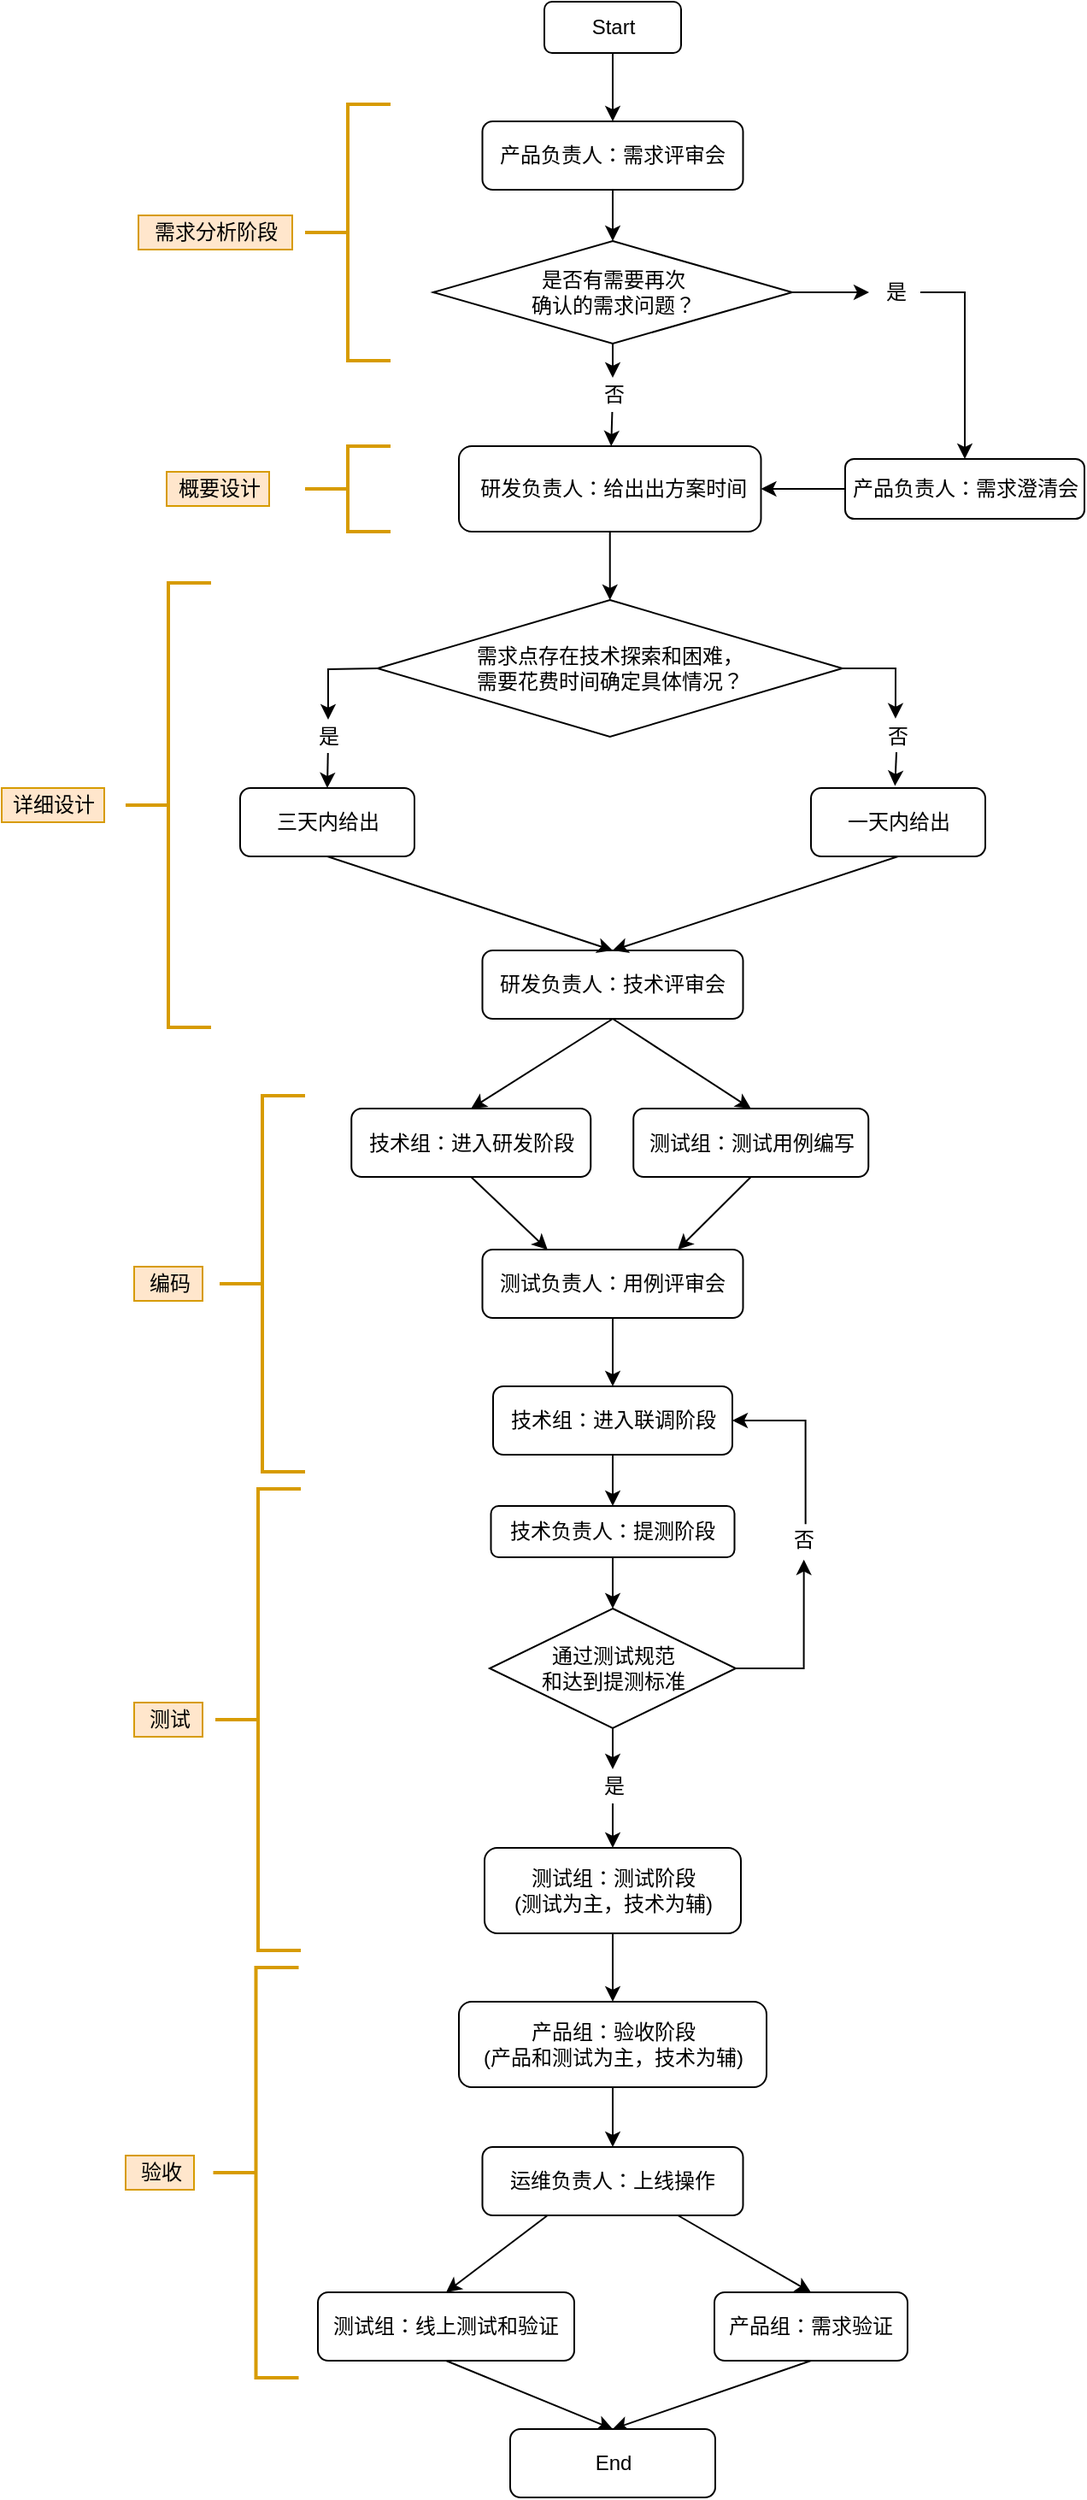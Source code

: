 <mxfile version="13.11.0" type="github">
  <diagram id="TA-FUFab7nw_JOYcnHtT" name="第 1 页">
    <mxGraphModel dx="981" dy="526" grid="1" gridSize="10" guides="1" tooltips="1" connect="1" arrows="1" fold="1" page="1" pageScale="1" pageWidth="827" pageHeight="1169" math="0" shadow="0">
      <root>
        <mxCell id="0" />
        <mxCell id="1" parent="0" />
        <mxCell id="2TGBst09kyb7uebUgkE0-3" style="edgeStyle=orthogonalEdgeStyle;rounded=0;orthogonalLoop=1;jettySize=auto;html=1;exitX=0.5;exitY=1;exitDx=0;exitDy=0;entryX=0.5;entryY=0;entryDx=0;entryDy=0;" parent="1" source="2TGBst09kyb7uebUgkE0-1" target="2TGBst09kyb7uebUgkE0-2" edge="1">
          <mxGeometry relative="1" as="geometry" />
        </mxCell>
        <mxCell id="2TGBst09kyb7uebUgkE0-1" value="Start" style="rounded=1;whiteSpace=wrap;html=1;" parent="1" vertex="1">
          <mxGeometry x="407.5" y="10" width="80" height="30" as="geometry" />
        </mxCell>
        <mxCell id="hAHhUFIz-8pFZhc0w7Rz-2" style="rounded=0;orthogonalLoop=1;jettySize=auto;html=1;exitX=0.5;exitY=1;exitDx=0;exitDy=0;entryX=0.5;entryY=0;entryDx=0;entryDy=0;" edge="1" parent="1" source="2TGBst09kyb7uebUgkE0-2" target="hAHhUFIz-8pFZhc0w7Rz-1">
          <mxGeometry relative="1" as="geometry" />
        </mxCell>
        <mxCell id="2TGBst09kyb7uebUgkE0-2" value="产品负责人：需求评审会" style="rounded=1;whiteSpace=wrap;html=1;" parent="1" vertex="1">
          <mxGeometry x="371.25" y="80" width="152.5" height="40" as="geometry" />
        </mxCell>
        <mxCell id="hAHhUFIz-8pFZhc0w7Rz-32" style="edgeStyle=none;rounded=0;orthogonalLoop=1;jettySize=auto;html=1;exitX=0;exitY=0.5;exitDx=0;exitDy=0;entryX=1;entryY=0.5;entryDx=0;entryDy=0;" edge="1" parent="1" source="2TGBst09kyb7uebUgkE0-5" target="hAHhUFIz-8pFZhc0w7Rz-7">
          <mxGeometry relative="1" as="geometry" />
        </mxCell>
        <mxCell id="2TGBst09kyb7uebUgkE0-5" value="产品负责人：需求澄清会" style="rounded=1;whiteSpace=wrap;html=1;" parent="1" vertex="1">
          <mxGeometry x="583.5" y="277.5" width="140" height="35" as="geometry" />
        </mxCell>
        <mxCell id="2TGBst09kyb7uebUgkE0-7" value="研发负责人：技术评审会" style="rounded=1;whiteSpace=wrap;html=1;" parent="1" vertex="1">
          <mxGeometry x="371.25" y="565" width="152.5" height="40" as="geometry" />
        </mxCell>
        <mxCell id="2TGBst09kyb7uebUgkE0-15" style="rounded=0;orthogonalLoop=1;jettySize=auto;html=1;exitX=0.5;exitY=1;exitDx=0;exitDy=0;entryX=0.5;entryY=0;entryDx=0;entryDy=0;" parent="1" source="2TGBst09kyb7uebUgkE0-7" target="2TGBst09kyb7uebUgkE0-12" edge="1">
          <mxGeometry relative="1" as="geometry">
            <mxPoint x="446.25" y="715" as="sourcePoint" />
          </mxGeometry>
        </mxCell>
        <mxCell id="2TGBst09kyb7uebUgkE0-16" style="edgeStyle=none;rounded=0;orthogonalLoop=1;jettySize=auto;html=1;exitX=0.5;exitY=1;exitDx=0;exitDy=0;entryX=0.5;entryY=0;entryDx=0;entryDy=0;" parent="1" source="2TGBst09kyb7uebUgkE0-7" target="2TGBst09kyb7uebUgkE0-13" edge="1">
          <mxGeometry relative="1" as="geometry">
            <mxPoint x="446.25" y="715" as="sourcePoint" />
          </mxGeometry>
        </mxCell>
        <mxCell id="2TGBst09kyb7uebUgkE0-18" style="edgeStyle=none;rounded=0;orthogonalLoop=1;jettySize=auto;html=1;exitX=0.5;exitY=1;exitDx=0;exitDy=0;entryX=0.25;entryY=0;entryDx=0;entryDy=0;" parent="1" source="2TGBst09kyb7uebUgkE0-12" target="2TGBst09kyb7uebUgkE0-17" edge="1">
          <mxGeometry relative="1" as="geometry" />
        </mxCell>
        <mxCell id="2TGBst09kyb7uebUgkE0-12" value="技术组：进入研发阶段" style="rounded=1;whiteSpace=wrap;html=1;" parent="1" vertex="1">
          <mxGeometry x="294.62" y="657.5" width="140" height="40" as="geometry" />
        </mxCell>
        <mxCell id="2TGBst09kyb7uebUgkE0-19" style="edgeStyle=none;rounded=0;orthogonalLoop=1;jettySize=auto;html=1;exitX=0.5;exitY=1;exitDx=0;exitDy=0;entryX=0.75;entryY=0;entryDx=0;entryDy=0;" parent="1" source="2TGBst09kyb7uebUgkE0-13" target="2TGBst09kyb7uebUgkE0-17" edge="1">
          <mxGeometry relative="1" as="geometry" />
        </mxCell>
        <mxCell id="2TGBst09kyb7uebUgkE0-13" value="测试组：测试用例编写" style="rounded=1;whiteSpace=wrap;html=1;" parent="1" vertex="1">
          <mxGeometry x="459.62" y="657.5" width="137.5" height="40" as="geometry" />
        </mxCell>
        <mxCell id="2TGBst09kyb7uebUgkE0-21" style="edgeStyle=none;rounded=0;orthogonalLoop=1;jettySize=auto;html=1;exitX=0.5;exitY=1;exitDx=0;exitDy=0;entryX=0.5;entryY=0;entryDx=0;entryDy=0;" parent="1" source="2TGBst09kyb7uebUgkE0-17" target="2TGBst09kyb7uebUgkE0-20" edge="1">
          <mxGeometry relative="1" as="geometry" />
        </mxCell>
        <mxCell id="2TGBst09kyb7uebUgkE0-17" value="测试负责人：用例评审会" style="rounded=1;whiteSpace=wrap;html=1;" parent="1" vertex="1">
          <mxGeometry x="371.25" y="740" width="152.5" height="40" as="geometry" />
        </mxCell>
        <mxCell id="2TGBst09kyb7uebUgkE0-23" style="edgeStyle=none;rounded=0;orthogonalLoop=1;jettySize=auto;html=1;exitX=0.5;exitY=1;exitDx=0;exitDy=0;entryX=0.5;entryY=0;entryDx=0;entryDy=0;" parent="1" source="2TGBst09kyb7uebUgkE0-20" target="2TGBst09kyb7uebUgkE0-22" edge="1">
          <mxGeometry relative="1" as="geometry" />
        </mxCell>
        <mxCell id="2TGBst09kyb7uebUgkE0-20" value="技术组：进入联调阶段" style="rounded=1;whiteSpace=wrap;html=1;" parent="1" vertex="1">
          <mxGeometry x="377.5" y="820" width="140" height="40" as="geometry" />
        </mxCell>
        <mxCell id="2TGBst09kyb7uebUgkE0-25" style="edgeStyle=none;rounded=0;orthogonalLoop=1;jettySize=auto;html=1;exitX=0.5;exitY=1;exitDx=0;exitDy=0;entryX=0.5;entryY=0;entryDx=0;entryDy=0;" parent="1" source="hAHhUFIz-8pFZhc0w7Rz-44" target="2TGBst09kyb7uebUgkE0-24" edge="1">
          <mxGeometry relative="1" as="geometry" />
        </mxCell>
        <mxCell id="2TGBst09kyb7uebUgkE0-22" value="技术负责人：提测阶段" style="rounded=1;whiteSpace=wrap;html=1;" parent="1" vertex="1">
          <mxGeometry x="376.25" y="890" width="142.5" height="30" as="geometry" />
        </mxCell>
        <mxCell id="2TGBst09kyb7uebUgkE0-27" style="edgeStyle=none;rounded=0;orthogonalLoop=1;jettySize=auto;html=1;exitX=0.5;exitY=1;exitDx=0;exitDy=0;entryX=0.5;entryY=0;entryDx=0;entryDy=0;" parent="1" source="2TGBst09kyb7uebUgkE0-24" target="2TGBst09kyb7uebUgkE0-26" edge="1">
          <mxGeometry relative="1" as="geometry" />
        </mxCell>
        <mxCell id="2TGBst09kyb7uebUgkE0-24" value="测试组：测试阶段&lt;br&gt;(测试为主，技术为辅)" style="rounded=1;whiteSpace=wrap;html=1;" parent="1" vertex="1">
          <mxGeometry x="372.5" y="1090" width="150" height="50" as="geometry" />
        </mxCell>
        <mxCell id="2TGBst09kyb7uebUgkE0-30" style="edgeStyle=none;rounded=0;orthogonalLoop=1;jettySize=auto;html=1;exitX=0.5;exitY=1;exitDx=0;exitDy=0;entryX=0.5;entryY=0;entryDx=0;entryDy=0;" parent="1" source="2TGBst09kyb7uebUgkE0-26" target="2TGBst09kyb7uebUgkE0-29" edge="1">
          <mxGeometry relative="1" as="geometry" />
        </mxCell>
        <mxCell id="2TGBst09kyb7uebUgkE0-26" value="产品组：验收阶段&lt;br&gt;(产品和测试为主，技术为辅)" style="rounded=1;whiteSpace=wrap;html=1;" parent="1" vertex="1">
          <mxGeometry x="357.5" y="1180" width="180" height="50" as="geometry" />
        </mxCell>
        <mxCell id="2TGBst09kyb7uebUgkE0-33" style="edgeStyle=none;rounded=0;orthogonalLoop=1;jettySize=auto;html=1;exitX=0.25;exitY=1;exitDx=0;exitDy=0;entryX=0.5;entryY=0;entryDx=0;entryDy=0;" parent="1" source="2TGBst09kyb7uebUgkE0-29" target="2TGBst09kyb7uebUgkE0-31" edge="1">
          <mxGeometry relative="1" as="geometry" />
        </mxCell>
        <mxCell id="2TGBst09kyb7uebUgkE0-34" style="edgeStyle=none;rounded=0;orthogonalLoop=1;jettySize=auto;html=1;exitX=0.75;exitY=1;exitDx=0;exitDy=0;entryX=0.5;entryY=0;entryDx=0;entryDy=0;" parent="1" source="2TGBst09kyb7uebUgkE0-29" target="2TGBst09kyb7uebUgkE0-32" edge="1">
          <mxGeometry relative="1" as="geometry" />
        </mxCell>
        <mxCell id="2TGBst09kyb7uebUgkE0-29" value="运维负责人：上线操作" style="rounded=1;whiteSpace=wrap;html=1;" parent="1" vertex="1">
          <mxGeometry x="371.25" y="1265" width="152.5" height="40" as="geometry" />
        </mxCell>
        <mxCell id="2TGBst09kyb7uebUgkE0-36" style="edgeStyle=none;rounded=0;orthogonalLoop=1;jettySize=auto;html=1;exitX=0.5;exitY=1;exitDx=0;exitDy=0;entryX=0.5;entryY=0;entryDx=0;entryDy=0;" parent="1" source="2TGBst09kyb7uebUgkE0-31" target="2TGBst09kyb7uebUgkE0-35" edge="1">
          <mxGeometry relative="1" as="geometry" />
        </mxCell>
        <mxCell id="2TGBst09kyb7uebUgkE0-31" value="测试组：线上测试和验证" style="rounded=1;whiteSpace=wrap;html=1;" parent="1" vertex="1">
          <mxGeometry x="275" y="1350" width="150" height="40" as="geometry" />
        </mxCell>
        <mxCell id="2TGBst09kyb7uebUgkE0-37" style="edgeStyle=none;rounded=0;orthogonalLoop=1;jettySize=auto;html=1;exitX=0.5;exitY=1;exitDx=0;exitDy=0;" parent="1" source="2TGBst09kyb7uebUgkE0-32" edge="1">
          <mxGeometry relative="1" as="geometry">
            <mxPoint x="447.5" y="1430" as="targetPoint" />
          </mxGeometry>
        </mxCell>
        <mxCell id="2TGBst09kyb7uebUgkE0-32" value="产品组：需求验证" style="rounded=1;whiteSpace=wrap;html=1;" parent="1" vertex="1">
          <mxGeometry x="507" y="1350" width="113" height="40" as="geometry" />
        </mxCell>
        <mxCell id="2TGBst09kyb7uebUgkE0-35" value="End" style="rounded=1;whiteSpace=wrap;html=1;" parent="1" vertex="1">
          <mxGeometry x="387.5" y="1430" width="120" height="40" as="geometry" />
        </mxCell>
        <mxCell id="7xkqyvosI3lrS_u9Jpyt-2" value="" style="strokeWidth=2;html=1;shape=mxgraph.flowchart.annotation_2;align=left;labelPosition=right;pointerEvents=1;fillColor=#ffe6cc;strokeColor=#d79b00;" parent="1" vertex="1">
          <mxGeometry x="267.5" y="70" width="50" height="150" as="geometry" />
        </mxCell>
        <mxCell id="7xkqyvosI3lrS_u9Jpyt-3" value="需求分析阶段" style="text;html=1;align=center;verticalAlign=middle;resizable=0;points=[];autosize=1;fillColor=#ffe6cc;strokeColor=#d79b00;" parent="1" vertex="1">
          <mxGeometry x="170" y="135" width="90" height="20" as="geometry" />
        </mxCell>
        <mxCell id="7xkqyvosI3lrS_u9Jpyt-5" value="" style="strokeWidth=2;html=1;shape=mxgraph.flowchart.annotation_2;align=left;labelPosition=right;pointerEvents=1;fillColor=#ffe6cc;strokeColor=#d79b00;" parent="1" vertex="1">
          <mxGeometry x="267.5" y="270" width="50" height="50" as="geometry" />
        </mxCell>
        <mxCell id="7xkqyvosI3lrS_u9Jpyt-6" value="概要设计" style="text;html=1;align=center;verticalAlign=middle;resizable=0;points=[];autosize=1;fillColor=#ffe6cc;strokeColor=#d79b00;" parent="1" vertex="1">
          <mxGeometry x="186.5" y="285" width="60" height="20" as="geometry" />
        </mxCell>
        <mxCell id="7xkqyvosI3lrS_u9Jpyt-8" value="" style="strokeWidth=2;html=1;shape=mxgraph.flowchart.annotation_2;align=left;labelPosition=right;pointerEvents=1;fillColor=#ffe6cc;strokeColor=#d79b00;" parent="1" vertex="1">
          <mxGeometry x="162.5" y="350" width="50" height="260" as="geometry" />
        </mxCell>
        <mxCell id="7xkqyvosI3lrS_u9Jpyt-9" value="详细设计" style="text;html=1;align=center;verticalAlign=middle;resizable=0;points=[];autosize=1;fillColor=#ffe6cc;strokeColor=#d79b00;" parent="1" vertex="1">
          <mxGeometry x="90" y="470" width="60" height="20" as="geometry" />
        </mxCell>
        <mxCell id="hAHhUFIz-8pFZhc0w7Rz-26" style="edgeStyle=none;rounded=0;orthogonalLoop=1;jettySize=auto;html=1;" edge="1" parent="1" source="hAHhUFIz-8pFZhc0w7Rz-27" target="hAHhUFIz-8pFZhc0w7Rz-7">
          <mxGeometry relative="1" as="geometry">
            <mxPoint x="447.5" y="260" as="sourcePoint" />
          </mxGeometry>
        </mxCell>
        <mxCell id="hAHhUFIz-8pFZhc0w7Rz-29" style="edgeStyle=orthogonalEdgeStyle;rounded=0;orthogonalLoop=1;jettySize=auto;html=1;exitX=1;exitY=0.5;exitDx=0;exitDy=0;entryX=0.5;entryY=0;entryDx=0;entryDy=0;" edge="1" parent="1" source="hAHhUFIz-8pFZhc0w7Rz-30" target="2TGBst09kyb7uebUgkE0-5">
          <mxGeometry relative="1" as="geometry" />
        </mxCell>
        <mxCell id="hAHhUFIz-8pFZhc0w7Rz-1" value="是否有需要再次&lt;br&gt;确认的需求问题？" style="rhombus;whiteSpace=wrap;html=1;" vertex="1" parent="1">
          <mxGeometry x="342.5" y="150" width="210" height="60" as="geometry" />
        </mxCell>
        <mxCell id="hAHhUFIz-8pFZhc0w7Rz-10" style="edgeStyle=none;rounded=0;orthogonalLoop=1;jettySize=auto;html=1;exitX=0.5;exitY=1;exitDx=0;exitDy=0;entryX=0.5;entryY=0;entryDx=0;entryDy=0;" edge="1" parent="1" source="hAHhUFIz-8pFZhc0w7Rz-7" target="hAHhUFIz-8pFZhc0w7Rz-9">
          <mxGeometry relative="1" as="geometry" />
        </mxCell>
        <mxCell id="hAHhUFIz-8pFZhc0w7Rz-7" value="&amp;nbsp;研发负责人：给出出方案时间" style="rounded=1;whiteSpace=wrap;html=1;" vertex="1" parent="1">
          <mxGeometry x="357.5" y="270" width="176.75" height="50" as="geometry" />
        </mxCell>
        <mxCell id="hAHhUFIz-8pFZhc0w7Rz-33" style="edgeStyle=none;rounded=0;orthogonalLoop=1;jettySize=auto;html=1;exitX=0.496;exitY=0.976;exitDx=0;exitDy=0;entryX=0.5;entryY=0;entryDx=0;entryDy=0;exitPerimeter=0;" edge="1" parent="1" source="hAHhUFIz-8pFZhc0w7Rz-34" target="hAHhUFIz-8pFZhc0w7Rz-18">
          <mxGeometry relative="1" as="geometry">
            <mxPoint x="437" y="470.0" as="sourcePoint" />
          </mxGeometry>
        </mxCell>
        <mxCell id="hAHhUFIz-8pFZhc0w7Rz-37" style="rounded=0;orthogonalLoop=1;jettySize=auto;html=1;exitX=0.5;exitY=0.952;exitDx=0;exitDy=0;entryX=0.482;entryY=-0.03;entryDx=0;entryDy=0;entryPerimeter=0;exitPerimeter=0;" edge="1" parent="1" source="hAHhUFIz-8pFZhc0w7Rz-38" target="hAHhUFIz-8pFZhc0w7Rz-19">
          <mxGeometry relative="1" as="geometry">
            <mxPoint x="624.12" y="430.9" as="targetPoint" />
          </mxGeometry>
        </mxCell>
        <mxCell id="hAHhUFIz-8pFZhc0w7Rz-9" value="需求点存在技术探索和困难，&lt;br&gt;需要花费时间确定具体情况？" style="rhombus;whiteSpace=wrap;html=1;" vertex="1" parent="1">
          <mxGeometry x="309.87" y="360" width="272" height="80" as="geometry" />
        </mxCell>
        <mxCell id="hAHhUFIz-8pFZhc0w7Rz-40" style="edgeStyle=none;rounded=0;orthogonalLoop=1;jettySize=auto;html=1;exitX=0.5;exitY=1;exitDx=0;exitDy=0;entryX=0.5;entryY=0;entryDx=0;entryDy=0;" edge="1" parent="1" source="hAHhUFIz-8pFZhc0w7Rz-18" target="2TGBst09kyb7uebUgkE0-7">
          <mxGeometry relative="1" as="geometry">
            <mxPoint x="396.115" y="555" as="targetPoint" />
          </mxGeometry>
        </mxCell>
        <mxCell id="hAHhUFIz-8pFZhc0w7Rz-18" value="三天内给出" style="rounded=1;whiteSpace=wrap;html=1;" vertex="1" parent="1">
          <mxGeometry x="229.5" y="470" width="102" height="40" as="geometry" />
        </mxCell>
        <mxCell id="hAHhUFIz-8pFZhc0w7Rz-41" style="edgeStyle=none;rounded=0;orthogonalLoop=1;jettySize=auto;html=1;exitX=0.5;exitY=1;exitDx=0;exitDy=0;entryX=0.5;entryY=0;entryDx=0;entryDy=0;" edge="1" parent="1" source="hAHhUFIz-8pFZhc0w7Rz-19" target="2TGBst09kyb7uebUgkE0-7">
          <mxGeometry relative="1" as="geometry">
            <mxPoint x="447.5" y="555" as="targetPoint" />
          </mxGeometry>
        </mxCell>
        <mxCell id="hAHhUFIz-8pFZhc0w7Rz-19" value="一天内给出" style="rounded=1;whiteSpace=wrap;html=1;" vertex="1" parent="1">
          <mxGeometry x="563.5" y="470" width="102" height="40" as="geometry" />
        </mxCell>
        <mxCell id="hAHhUFIz-8pFZhc0w7Rz-27" value="否" style="text;html=1;align=center;verticalAlign=middle;resizable=0;points=[];autosize=1;" vertex="1" parent="1">
          <mxGeometry x="432.5" y="230" width="30" height="20" as="geometry" />
        </mxCell>
        <mxCell id="hAHhUFIz-8pFZhc0w7Rz-28" style="edgeStyle=none;rounded=0;orthogonalLoop=1;jettySize=auto;html=1;exitX=0.5;exitY=1;exitDx=0;exitDy=0;" edge="1" parent="1" source="hAHhUFIz-8pFZhc0w7Rz-1" target="hAHhUFIz-8pFZhc0w7Rz-27">
          <mxGeometry relative="1" as="geometry">
            <mxPoint x="447.5" y="210" as="sourcePoint" />
            <mxPoint x="447.5" y="260" as="targetPoint" />
          </mxGeometry>
        </mxCell>
        <mxCell id="hAHhUFIz-8pFZhc0w7Rz-30" value="是" style="text;html=1;align=center;verticalAlign=middle;resizable=0;points=[];autosize=1;" vertex="1" parent="1">
          <mxGeometry x="597.5" y="170" width="30" height="20" as="geometry" />
        </mxCell>
        <mxCell id="hAHhUFIz-8pFZhc0w7Rz-31" style="rounded=0;orthogonalLoop=1;jettySize=auto;html=1;exitX=1;exitY=0.5;exitDx=0;exitDy=0;" edge="1" parent="1" source="hAHhUFIz-8pFZhc0w7Rz-1" target="hAHhUFIz-8pFZhc0w7Rz-30">
          <mxGeometry relative="1" as="geometry">
            <mxPoint x="552.5" y="180" as="sourcePoint" />
            <mxPoint x="660" y="275" as="targetPoint" />
          </mxGeometry>
        </mxCell>
        <mxCell id="hAHhUFIz-8pFZhc0w7Rz-34" value="是" style="text;html=1;align=center;verticalAlign=middle;resizable=0;points=[];autosize=1;" vertex="1" parent="1">
          <mxGeometry x="266" y="430" width="30" height="20" as="geometry" />
        </mxCell>
        <mxCell id="hAHhUFIz-8pFZhc0w7Rz-35" style="edgeStyle=orthogonalEdgeStyle;rounded=0;orthogonalLoop=1;jettySize=auto;html=1;entryX=0.5;entryY=0;entryDx=0;entryDy=0;" edge="1" parent="1" target="hAHhUFIz-8pFZhc0w7Rz-34">
          <mxGeometry relative="1" as="geometry">
            <mxPoint x="310" y="400" as="sourcePoint" />
            <mxPoint x="447.5" y="485" as="targetPoint" />
          </mxGeometry>
        </mxCell>
        <mxCell id="hAHhUFIz-8pFZhc0w7Rz-38" value="否" style="text;html=1;align=center;verticalAlign=middle;resizable=0;points=[];autosize=1;" vertex="1" parent="1">
          <mxGeometry x="598.5" y="430" width="30" height="20" as="geometry" />
        </mxCell>
        <mxCell id="hAHhUFIz-8pFZhc0w7Rz-39" style="edgeStyle=orthogonalEdgeStyle;rounded=0;orthogonalLoop=1;jettySize=auto;html=1;exitX=1;exitY=0.5;exitDx=0;exitDy=0;entryX=0.482;entryY=-0.03;entryDx=0;entryDy=0;entryPerimeter=0;" edge="1" parent="1" source="hAHhUFIz-8pFZhc0w7Rz-9" target="hAHhUFIz-8pFZhc0w7Rz-38">
          <mxGeometry relative="1" as="geometry">
            <mxPoint x="583.5" y="400" as="sourcePoint" />
            <mxPoint x="623.164" y="498.8" as="targetPoint" />
            <Array as="points" />
          </mxGeometry>
        </mxCell>
        <mxCell id="hAHhUFIz-8pFZhc0w7Rz-46" style="edgeStyle=orthogonalEdgeStyle;rounded=0;orthogonalLoop=1;jettySize=auto;html=1;exitX=0.561;exitY=0.033;exitDx=0;exitDy=0;entryX=1;entryY=0.5;entryDx=0;entryDy=0;exitPerimeter=0;" edge="1" parent="1" source="hAHhUFIz-8pFZhc0w7Rz-47" target="2TGBst09kyb7uebUgkE0-20">
          <mxGeometry relative="1" as="geometry">
            <Array as="points" />
          </mxGeometry>
        </mxCell>
        <mxCell id="hAHhUFIz-8pFZhc0w7Rz-51" style="edgeStyle=orthogonalEdgeStyle;rounded=0;orthogonalLoop=1;jettySize=auto;html=1;exitX=1;exitY=0.5;exitDx=0;exitDy=0;entryX=0.528;entryY=1.067;entryDx=0;entryDy=0;entryPerimeter=0;" edge="1" parent="1" source="hAHhUFIz-8pFZhc0w7Rz-42" target="hAHhUFIz-8pFZhc0w7Rz-47">
          <mxGeometry relative="1" as="geometry" />
        </mxCell>
        <mxCell id="hAHhUFIz-8pFZhc0w7Rz-42" value="通过测试规范&lt;br&gt;和达到提测标准" style="rhombus;whiteSpace=wrap;html=1;rounded=0;" vertex="1" parent="1">
          <mxGeometry x="375.5" y="950" width="144" height="70" as="geometry" />
        </mxCell>
        <mxCell id="hAHhUFIz-8pFZhc0w7Rz-43" style="edgeStyle=none;rounded=0;orthogonalLoop=1;jettySize=auto;html=1;exitX=0.5;exitY=1;exitDx=0;exitDy=0;entryX=0.5;entryY=0;entryDx=0;entryDy=0;" edge="1" parent="1" source="2TGBst09kyb7uebUgkE0-22" target="hAHhUFIz-8pFZhc0w7Rz-42">
          <mxGeometry relative="1" as="geometry">
            <mxPoint x="447.5" y="920" as="sourcePoint" />
            <mxPoint x="447.5" y="1070" as="targetPoint" />
          </mxGeometry>
        </mxCell>
        <mxCell id="hAHhUFIz-8pFZhc0w7Rz-44" value="是" style="text;html=1;align=center;verticalAlign=middle;resizable=0;points=[];autosize=1;" vertex="1" parent="1">
          <mxGeometry x="432.5" y="1044" width="30" height="20" as="geometry" />
        </mxCell>
        <mxCell id="hAHhUFIz-8pFZhc0w7Rz-45" style="edgeStyle=none;rounded=0;orthogonalLoop=1;jettySize=auto;html=1;exitX=0.5;exitY=1;exitDx=0;exitDy=0;entryX=0.5;entryY=0;entryDx=0;entryDy=0;" edge="1" parent="1" source="hAHhUFIz-8pFZhc0w7Rz-42" target="hAHhUFIz-8pFZhc0w7Rz-44">
          <mxGeometry relative="1" as="geometry">
            <mxPoint x="447.5" y="1020" as="sourcePoint" />
            <mxPoint x="447.5" y="1090" as="targetPoint" />
          </mxGeometry>
        </mxCell>
        <mxCell id="hAHhUFIz-8pFZhc0w7Rz-47" value="否" style="text;html=1;align=center;verticalAlign=middle;resizable=0;points=[];autosize=1;" vertex="1" parent="1">
          <mxGeometry x="543.5" y="900" width="30" height="20" as="geometry" />
        </mxCell>
        <mxCell id="hAHhUFIz-8pFZhc0w7Rz-52" value="" style="strokeWidth=2;html=1;shape=mxgraph.flowchart.annotation_2;align=left;labelPosition=right;pointerEvents=1;fillColor=#ffe6cc;strokeColor=#d79b00;" vertex="1" parent="1">
          <mxGeometry x="217.5" y="650" width="50" height="220" as="geometry" />
        </mxCell>
        <mxCell id="hAHhUFIz-8pFZhc0w7Rz-53" value="编码" style="text;html=1;align=center;verticalAlign=middle;resizable=0;points=[];autosize=1;fillColor=#ffe6cc;strokeColor=#d79b00;" vertex="1" parent="1">
          <mxGeometry x="167.5" y="750" width="40" height="20" as="geometry" />
        </mxCell>
        <mxCell id="hAHhUFIz-8pFZhc0w7Rz-54" value="" style="strokeWidth=2;html=1;shape=mxgraph.flowchart.annotation_2;align=left;labelPosition=right;pointerEvents=1;fillColor=#ffe6cc;strokeColor=#d79b00;" vertex="1" parent="1">
          <mxGeometry x="215" y="880" width="50" height="270" as="geometry" />
        </mxCell>
        <mxCell id="hAHhUFIz-8pFZhc0w7Rz-55" value="测试" style="text;html=1;align=center;verticalAlign=middle;resizable=0;points=[];autosize=1;fillColor=#ffe6cc;strokeColor=#d79b00;" vertex="1" parent="1">
          <mxGeometry x="167.5" y="1005" width="40" height="20" as="geometry" />
        </mxCell>
        <mxCell id="hAHhUFIz-8pFZhc0w7Rz-56" value="" style="strokeWidth=2;html=1;shape=mxgraph.flowchart.annotation_2;align=left;labelPosition=right;pointerEvents=1;fillColor=#ffe6cc;strokeColor=#d79b00;" vertex="1" parent="1">
          <mxGeometry x="213.75" y="1160" width="50" height="240" as="geometry" />
        </mxCell>
        <mxCell id="hAHhUFIz-8pFZhc0w7Rz-57" value="验收" style="text;html=1;align=center;verticalAlign=middle;resizable=0;points=[];autosize=1;fillColor=#ffe6cc;strokeColor=#d79b00;" vertex="1" parent="1">
          <mxGeometry x="162.5" y="1270" width="40" height="20" as="geometry" />
        </mxCell>
      </root>
    </mxGraphModel>
  </diagram>
</mxfile>
